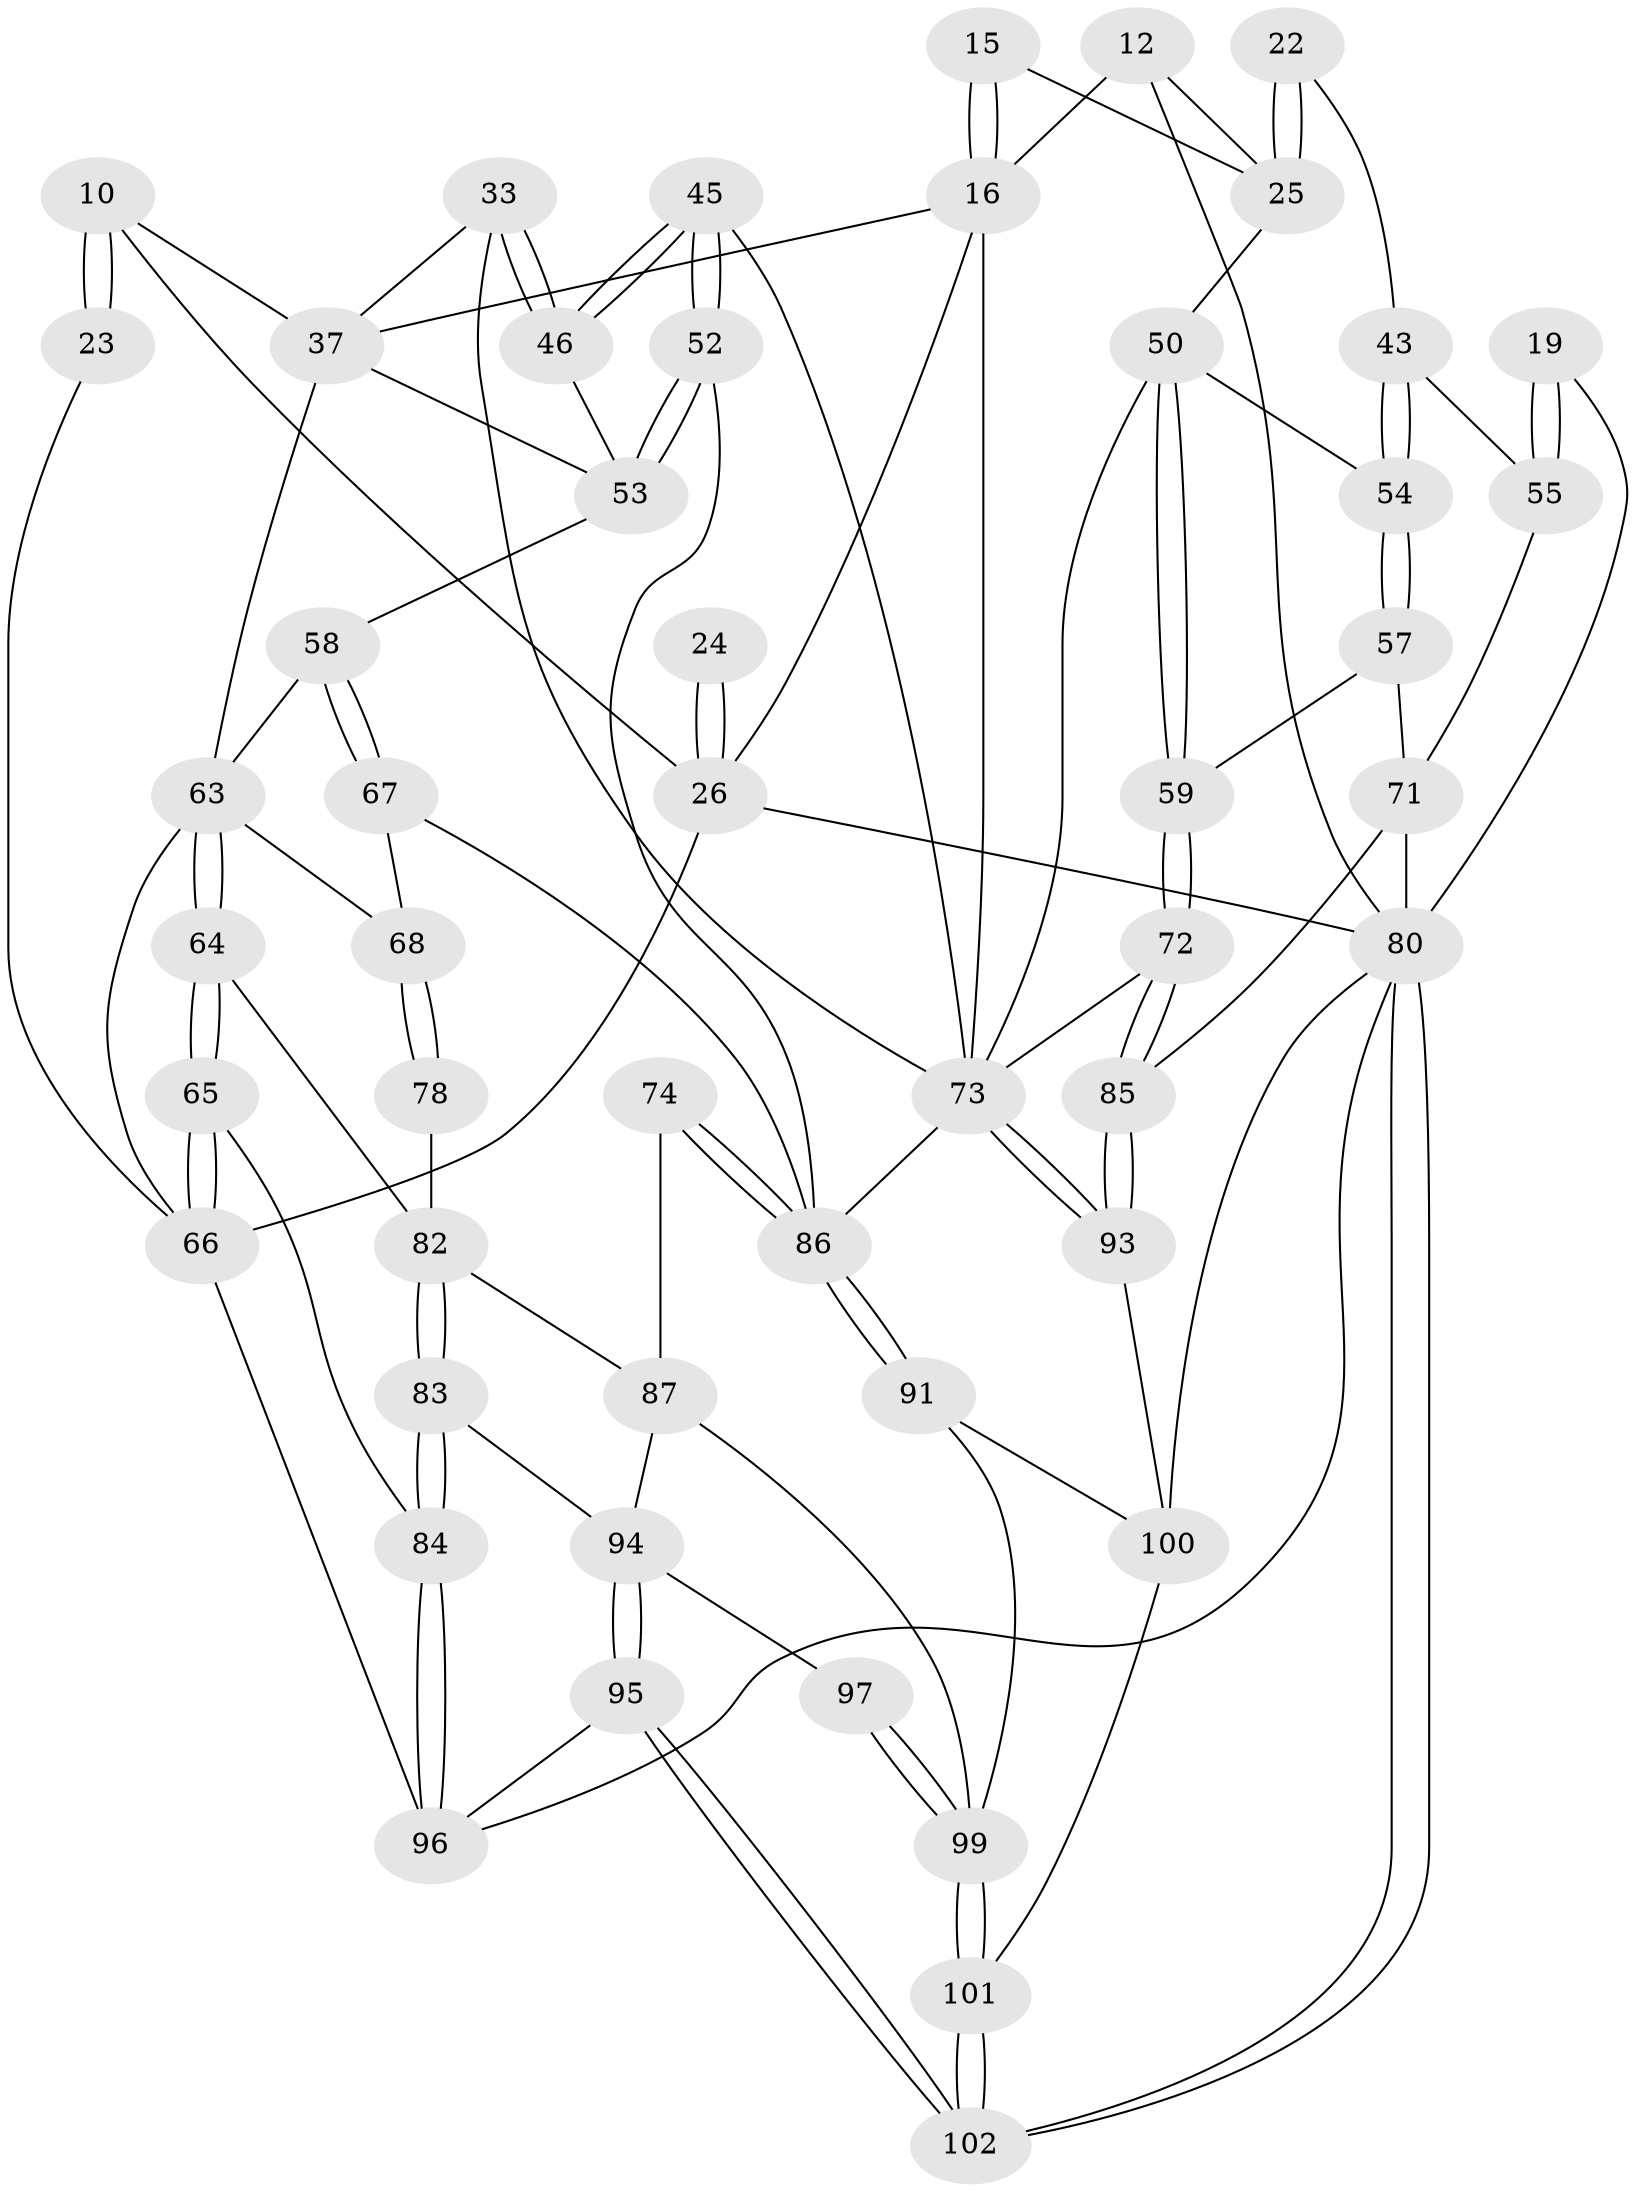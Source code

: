 // original degree distribution, {3: 0.0196078431372549, 5: 0.5490196078431373, 4: 0.22549019607843138, 6: 0.20588235294117646}
// Generated by graph-tools (version 1.1) at 2025/01/03/09/25 05:01:46]
// undirected, 51 vertices, 119 edges
graph export_dot {
graph [start="1"]
  node [color=gray90,style=filled];
  10 [pos="+0.2965844254181825+0.11551959178006309",super="+6+5"];
  12 [pos="+0.7908515718347768+0"];
  15 [pos="+0.5519914308923117+0.16012897585240682"];
  16 [pos="+0.5206205808187836+0.1862874278188303",super="+8+11"];
  19 [pos="+1+0.014154744311844242"];
  22 [pos="+0.7803268348754832+0.18638723740169916"];
  23 [pos="+0.19533571829703175+0.16678480980841306"];
  24 [pos="+0+0.13957231671452902"];
  25 [pos="+0.7427258192120408+0.22831970890594158",super="+18+17"];
  26 [pos="+0+0.34225618115613554",super="+4+3+14"];
  33 [pos="+0.4605460130424669+0.3089358995594501"];
  37 [pos="+0.33744962900890757+0.36517774823660204",super="+34"];
  43 [pos="+0.9266632147519493+0.35150619389262483",super="+39"];
  45 [pos="+0.5425203035354995+0.397977255416348"];
  46 [pos="+0.46307366245474296+0.32975307352455707"];
  50 [pos="+0.7328093995311169+0.42802695152434983",super="+41+35"];
  52 [pos="+0.49408581500606713+0.4773040819754948"];
  53 [pos="+0.4489417053293402+0.46428258463947725",super="+49"];
  54 [pos="+0.8873365812524302+0.4215956509425133",super="+40"];
  55 [pos="+1+0.4665136892863802",super="+42+20"];
  57 [pos="+0.9773562131967803+0.5292036822518947"];
  58 [pos="+0.32842845320008046+0.4592765764219555"];
  59 [pos="+0.9074365203330341+0.5432813310335255"];
  63 [pos="+0.16391806092305872+0.5442931435583305",super="+48+47"];
  64 [pos="+0.16101185210810273+0.5495181553218529"];
  65 [pos="+0.02222071451173901+0.6389865222662775"];
  66 [pos="+0+0.5694997587239388",super="+29+28+27"];
  67 [pos="+0.3169277970602856+0.5001813437026619"];
  68 [pos="+0.2861523254764361+0.5194002965795724"];
  71 [pos="+1+0.6624036828382486",super="+56"];
  72 [pos="+0.8003506745503017+0.6385909016326249"];
  73 [pos="+0.7687951727520037+0.6513982298715482",super="+60+51+44+36"];
  74 [pos="+0.3475197259524935+0.6572267215797588"];
  78 [pos="+0.2683479048680408+0.612129931700143"];
  80 [pos="+0+1",super="+70"];
  82 [pos="+0.21847657233694256+0.6686633583141378",super="+81+77"];
  83 [pos="+0.1933694235321063+0.7069323561896173"];
  84 [pos="+0.0883584031326269+0.715193122722023"];
  85 [pos="+1+0.7359016577090899"];
  86 [pos="+0.5800477572007182+0.7051884249953239",super="+61+62+69"];
  87 [pos="+0.27854635778114756+0.7156805619882745",super="+76"];
  91 [pos="+0.5757843263988116+0.7299436039271172"];
  93 [pos="+0.849741338471226+0.8433759893425833"];
  94 [pos="+0.2727813708724435+0.8742678222145566",super="+88"];
  95 [pos="+0.15945809312261244+0.952522132604825"];
  96 [pos="+0.102128680866367+0.8302664479293559",super="+79"];
  97 [pos="+0.2779444583011838+0.8728228850889379"];
  99 [pos="+0.4184910659590257+0.931556597169484",super="+92+90"];
  100 [pos="+0.7428379188547707+1",super="+98"];
  101 [pos="+0.5631146545386645+1"];
  102 [pos="+0.03517026042522758+1"];
  10 -- 23 [weight=2];
  10 -- 23;
  10 -- 26;
  10 -- 37;
  12 -- 16;
  12 -- 25;
  12 -- 80;
  15 -- 16 [weight=2];
  15 -- 16;
  15 -- 25;
  16 -- 26;
  16 -- 73;
  16 -- 37;
  19 -- 55 [weight=2];
  19 -- 55;
  19 -- 80;
  22 -- 25 [weight=2];
  22 -- 25;
  22 -- 43;
  23 -- 66;
  24 -- 26 [weight=3];
  24 -- 26;
  25 -- 50;
  26 -- 80 [weight=2];
  26 -- 66;
  33 -- 46;
  33 -- 46;
  33 -- 73;
  33 -- 37;
  37 -- 53;
  37 -- 63 [weight=2];
  43 -- 54 [weight=2];
  43 -- 54;
  43 -- 55 [weight=2];
  45 -- 46;
  45 -- 46;
  45 -- 52;
  45 -- 52;
  45 -- 73;
  46 -- 53;
  50 -- 59;
  50 -- 59;
  50 -- 54;
  50 -- 73 [weight=2];
  52 -- 53;
  52 -- 53;
  52 -- 86;
  53 -- 58;
  54 -- 57;
  54 -- 57;
  55 -- 71;
  57 -- 59;
  57 -- 71;
  58 -- 67;
  58 -- 67;
  58 -- 63;
  59 -- 72;
  59 -- 72;
  63 -- 64;
  63 -- 64;
  63 -- 68;
  63 -- 66 [weight=2];
  64 -- 65;
  64 -- 65;
  64 -- 82;
  65 -- 66;
  65 -- 66;
  65 -- 84;
  66 -- 96;
  67 -- 68;
  67 -- 86;
  68 -- 78;
  68 -- 78;
  71 -- 85;
  71 -- 80;
  72 -- 73;
  72 -- 85;
  72 -- 85;
  73 -- 93;
  73 -- 93;
  73 -- 86;
  74 -- 86 [weight=2];
  74 -- 86;
  74 -- 87;
  78 -- 82 [weight=2];
  80 -- 102;
  80 -- 102;
  80 -- 100;
  80 -- 96;
  82 -- 83;
  82 -- 83;
  82 -- 87;
  83 -- 84;
  83 -- 84;
  83 -- 94;
  84 -- 96;
  84 -- 96;
  85 -- 93;
  85 -- 93;
  86 -- 91;
  86 -- 91;
  87 -- 99 [weight=2];
  87 -- 94;
  91 -- 99;
  91 -- 100;
  93 -- 100;
  94 -- 95;
  94 -- 95;
  94 -- 97;
  95 -- 96;
  95 -- 102;
  95 -- 102;
  97 -- 99 [weight=2];
  97 -- 99;
  99 -- 101;
  99 -- 101;
  100 -- 101;
  101 -- 102;
  101 -- 102;
}
